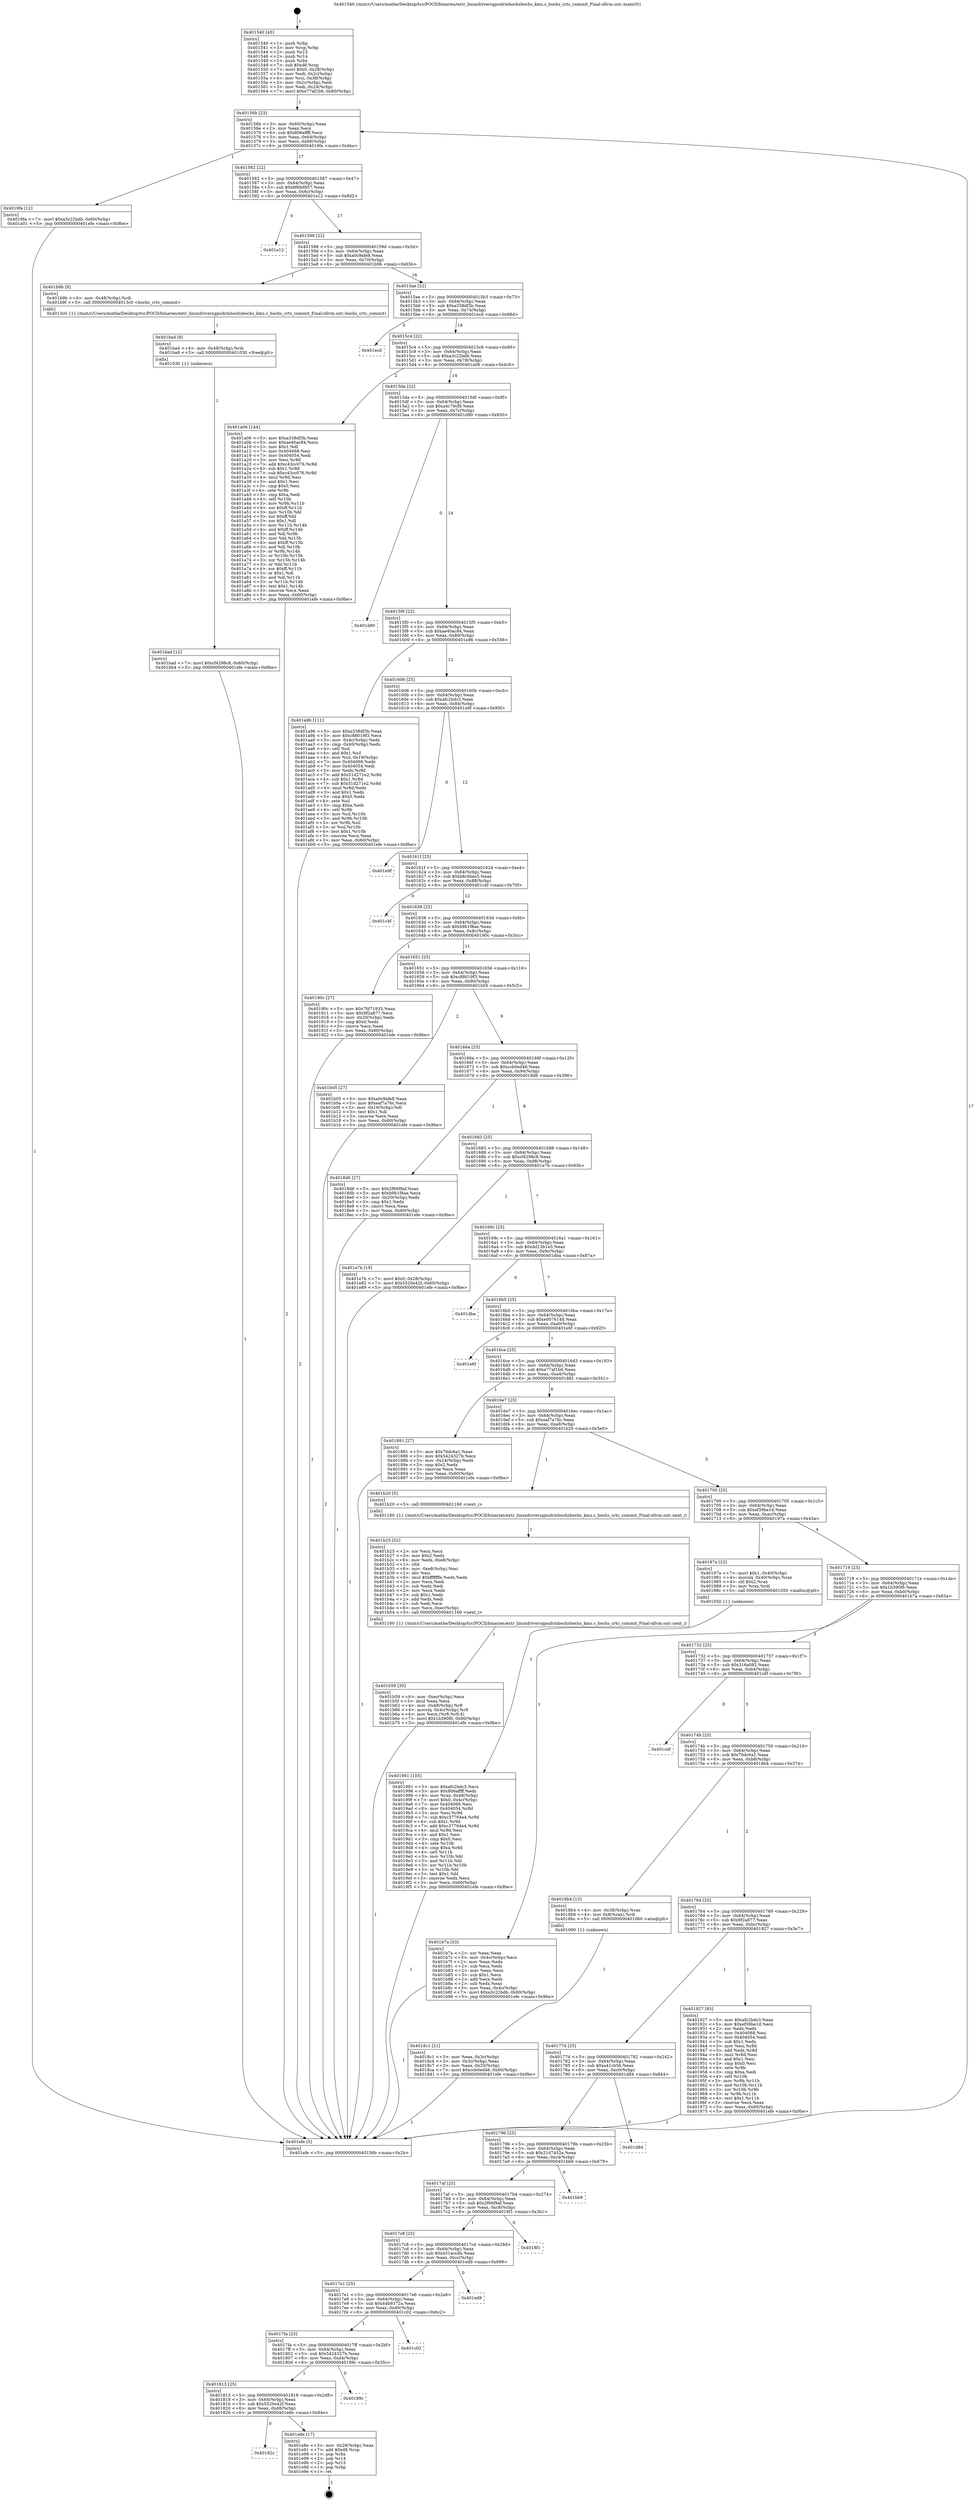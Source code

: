 digraph "0x401540" {
  label = "0x401540 (/mnt/c/Users/mathe/Desktop/tcc/POCII/binaries/extr_linuxdriversgpudrmbochsbochs_kms.c_bochs_crtc_commit_Final-ollvm.out::main(0))"
  labelloc = "t"
  node[shape=record]

  Entry [label="",width=0.3,height=0.3,shape=circle,fillcolor=black,style=filled]
  "0x40156b" [label="{
     0x40156b [23]\l
     | [instrs]\l
     &nbsp;&nbsp;0x40156b \<+3\>: mov -0x60(%rbp),%eax\l
     &nbsp;&nbsp;0x40156e \<+2\>: mov %eax,%ecx\l
     &nbsp;&nbsp;0x401570 \<+6\>: sub $0x806affff,%ecx\l
     &nbsp;&nbsp;0x401576 \<+3\>: mov %eax,-0x64(%rbp)\l
     &nbsp;&nbsp;0x401579 \<+3\>: mov %ecx,-0x68(%rbp)\l
     &nbsp;&nbsp;0x40157c \<+6\>: je 00000000004019fa \<main+0x4ba\>\l
  }"]
  "0x4019fa" [label="{
     0x4019fa [12]\l
     | [instrs]\l
     &nbsp;&nbsp;0x4019fa \<+7\>: movl $0xa3c22bdb,-0x60(%rbp)\l
     &nbsp;&nbsp;0x401a01 \<+5\>: jmp 0000000000401efe \<main+0x9be\>\l
  }"]
  "0x401582" [label="{
     0x401582 [22]\l
     | [instrs]\l
     &nbsp;&nbsp;0x401582 \<+5\>: jmp 0000000000401587 \<main+0x47\>\l
     &nbsp;&nbsp;0x401587 \<+3\>: mov -0x64(%rbp),%eax\l
     &nbsp;&nbsp;0x40158a \<+5\>: sub $0x8f66d957,%eax\l
     &nbsp;&nbsp;0x40158f \<+3\>: mov %eax,-0x6c(%rbp)\l
     &nbsp;&nbsp;0x401592 \<+6\>: je 0000000000401e12 \<main+0x8d2\>\l
  }"]
  Exit [label="",width=0.3,height=0.3,shape=circle,fillcolor=black,style=filled,peripheries=2]
  "0x401e12" [label="{
     0x401e12\l
  }", style=dashed]
  "0x401598" [label="{
     0x401598 [22]\l
     | [instrs]\l
     &nbsp;&nbsp;0x401598 \<+5\>: jmp 000000000040159d \<main+0x5d\>\l
     &nbsp;&nbsp;0x40159d \<+3\>: mov -0x64(%rbp),%eax\l
     &nbsp;&nbsp;0x4015a0 \<+5\>: sub $0xa0c9afe8,%eax\l
     &nbsp;&nbsp;0x4015a5 \<+3\>: mov %eax,-0x70(%rbp)\l
     &nbsp;&nbsp;0x4015a8 \<+6\>: je 0000000000401b9b \<main+0x65b\>\l
  }"]
  "0x40182c" [label="{
     0x40182c\l
  }", style=dashed]
  "0x401b9b" [label="{
     0x401b9b [9]\l
     | [instrs]\l
     &nbsp;&nbsp;0x401b9b \<+4\>: mov -0x48(%rbp),%rdi\l
     &nbsp;&nbsp;0x401b9f \<+5\>: call 00000000004013c0 \<bochs_crtc_commit\>\l
     | [calls]\l
     &nbsp;&nbsp;0x4013c0 \{1\} (/mnt/c/Users/mathe/Desktop/tcc/POCII/binaries/extr_linuxdriversgpudrmbochsbochs_kms.c_bochs_crtc_commit_Final-ollvm.out::bochs_crtc_commit)\l
  }"]
  "0x4015ae" [label="{
     0x4015ae [22]\l
     | [instrs]\l
     &nbsp;&nbsp;0x4015ae \<+5\>: jmp 00000000004015b3 \<main+0x73\>\l
     &nbsp;&nbsp;0x4015b3 \<+3\>: mov -0x64(%rbp),%eax\l
     &nbsp;&nbsp;0x4015b6 \<+5\>: sub $0xa338df3b,%eax\l
     &nbsp;&nbsp;0x4015bb \<+3\>: mov %eax,-0x74(%rbp)\l
     &nbsp;&nbsp;0x4015be \<+6\>: je 0000000000401ecd \<main+0x98d\>\l
  }"]
  "0x401e8e" [label="{
     0x401e8e [17]\l
     | [instrs]\l
     &nbsp;&nbsp;0x401e8e \<+3\>: mov -0x28(%rbp),%eax\l
     &nbsp;&nbsp;0x401e91 \<+7\>: add $0xd8,%rsp\l
     &nbsp;&nbsp;0x401e98 \<+1\>: pop %rbx\l
     &nbsp;&nbsp;0x401e99 \<+2\>: pop %r14\l
     &nbsp;&nbsp;0x401e9b \<+2\>: pop %r15\l
     &nbsp;&nbsp;0x401e9d \<+1\>: pop %rbp\l
     &nbsp;&nbsp;0x401e9e \<+1\>: ret\l
  }"]
  "0x401ecd" [label="{
     0x401ecd\l
  }", style=dashed]
  "0x4015c4" [label="{
     0x4015c4 [22]\l
     | [instrs]\l
     &nbsp;&nbsp;0x4015c4 \<+5\>: jmp 00000000004015c9 \<main+0x89\>\l
     &nbsp;&nbsp;0x4015c9 \<+3\>: mov -0x64(%rbp),%eax\l
     &nbsp;&nbsp;0x4015cc \<+5\>: sub $0xa3c22bdb,%eax\l
     &nbsp;&nbsp;0x4015d1 \<+3\>: mov %eax,-0x78(%rbp)\l
     &nbsp;&nbsp;0x4015d4 \<+6\>: je 0000000000401a06 \<main+0x4c6\>\l
  }"]
  "0x401813" [label="{
     0x401813 [25]\l
     | [instrs]\l
     &nbsp;&nbsp;0x401813 \<+5\>: jmp 0000000000401818 \<main+0x2d8\>\l
     &nbsp;&nbsp;0x401818 \<+3\>: mov -0x64(%rbp),%eax\l
     &nbsp;&nbsp;0x40181b \<+5\>: sub $0x5520e42f,%eax\l
     &nbsp;&nbsp;0x401820 \<+6\>: mov %eax,-0xd8(%rbp)\l
     &nbsp;&nbsp;0x401826 \<+6\>: je 0000000000401e8e \<main+0x94e\>\l
  }"]
  "0x401a06" [label="{
     0x401a06 [144]\l
     | [instrs]\l
     &nbsp;&nbsp;0x401a06 \<+5\>: mov $0xa338df3b,%eax\l
     &nbsp;&nbsp;0x401a0b \<+5\>: mov $0xae40ac84,%ecx\l
     &nbsp;&nbsp;0x401a10 \<+2\>: mov $0x1,%dl\l
     &nbsp;&nbsp;0x401a12 \<+7\>: mov 0x404068,%esi\l
     &nbsp;&nbsp;0x401a19 \<+7\>: mov 0x404054,%edi\l
     &nbsp;&nbsp;0x401a20 \<+3\>: mov %esi,%r8d\l
     &nbsp;&nbsp;0x401a23 \<+7\>: add $0xc43cc076,%r8d\l
     &nbsp;&nbsp;0x401a2a \<+4\>: sub $0x1,%r8d\l
     &nbsp;&nbsp;0x401a2e \<+7\>: sub $0xc43cc076,%r8d\l
     &nbsp;&nbsp;0x401a35 \<+4\>: imul %r8d,%esi\l
     &nbsp;&nbsp;0x401a39 \<+3\>: and $0x1,%esi\l
     &nbsp;&nbsp;0x401a3c \<+3\>: cmp $0x0,%esi\l
     &nbsp;&nbsp;0x401a3f \<+4\>: sete %r9b\l
     &nbsp;&nbsp;0x401a43 \<+3\>: cmp $0xa,%edi\l
     &nbsp;&nbsp;0x401a46 \<+4\>: setl %r10b\l
     &nbsp;&nbsp;0x401a4a \<+3\>: mov %r9b,%r11b\l
     &nbsp;&nbsp;0x401a4d \<+4\>: xor $0xff,%r11b\l
     &nbsp;&nbsp;0x401a51 \<+3\>: mov %r10b,%bl\l
     &nbsp;&nbsp;0x401a54 \<+3\>: xor $0xff,%bl\l
     &nbsp;&nbsp;0x401a57 \<+3\>: xor $0x1,%dl\l
     &nbsp;&nbsp;0x401a5a \<+3\>: mov %r11b,%r14b\l
     &nbsp;&nbsp;0x401a5d \<+4\>: and $0xff,%r14b\l
     &nbsp;&nbsp;0x401a61 \<+3\>: and %dl,%r9b\l
     &nbsp;&nbsp;0x401a64 \<+3\>: mov %bl,%r15b\l
     &nbsp;&nbsp;0x401a67 \<+4\>: and $0xff,%r15b\l
     &nbsp;&nbsp;0x401a6b \<+3\>: and %dl,%r10b\l
     &nbsp;&nbsp;0x401a6e \<+3\>: or %r9b,%r14b\l
     &nbsp;&nbsp;0x401a71 \<+3\>: or %r10b,%r15b\l
     &nbsp;&nbsp;0x401a74 \<+3\>: xor %r15b,%r14b\l
     &nbsp;&nbsp;0x401a77 \<+3\>: or %bl,%r11b\l
     &nbsp;&nbsp;0x401a7a \<+4\>: xor $0xff,%r11b\l
     &nbsp;&nbsp;0x401a7e \<+3\>: or $0x1,%dl\l
     &nbsp;&nbsp;0x401a81 \<+3\>: and %dl,%r11b\l
     &nbsp;&nbsp;0x401a84 \<+3\>: or %r11b,%r14b\l
     &nbsp;&nbsp;0x401a87 \<+4\>: test $0x1,%r14b\l
     &nbsp;&nbsp;0x401a8b \<+3\>: cmovne %ecx,%eax\l
     &nbsp;&nbsp;0x401a8e \<+3\>: mov %eax,-0x60(%rbp)\l
     &nbsp;&nbsp;0x401a91 \<+5\>: jmp 0000000000401efe \<main+0x9be\>\l
  }"]
  "0x4015da" [label="{
     0x4015da [22]\l
     | [instrs]\l
     &nbsp;&nbsp;0x4015da \<+5\>: jmp 00000000004015df \<main+0x9f\>\l
     &nbsp;&nbsp;0x4015df \<+3\>: mov -0x64(%rbp),%eax\l
     &nbsp;&nbsp;0x4015e2 \<+5\>: sub $0xa4c79cf9,%eax\l
     &nbsp;&nbsp;0x4015e7 \<+3\>: mov %eax,-0x7c(%rbp)\l
     &nbsp;&nbsp;0x4015ea \<+6\>: je 0000000000401d90 \<main+0x850\>\l
  }"]
  "0x40189c" [label="{
     0x40189c\l
  }", style=dashed]
  "0x401d90" [label="{
     0x401d90\l
  }", style=dashed]
  "0x4015f0" [label="{
     0x4015f0 [22]\l
     | [instrs]\l
     &nbsp;&nbsp;0x4015f0 \<+5\>: jmp 00000000004015f5 \<main+0xb5\>\l
     &nbsp;&nbsp;0x4015f5 \<+3\>: mov -0x64(%rbp),%eax\l
     &nbsp;&nbsp;0x4015f8 \<+5\>: sub $0xae40ac84,%eax\l
     &nbsp;&nbsp;0x4015fd \<+3\>: mov %eax,-0x80(%rbp)\l
     &nbsp;&nbsp;0x401600 \<+6\>: je 0000000000401a96 \<main+0x556\>\l
  }"]
  "0x4017fa" [label="{
     0x4017fa [25]\l
     | [instrs]\l
     &nbsp;&nbsp;0x4017fa \<+5\>: jmp 00000000004017ff \<main+0x2bf\>\l
     &nbsp;&nbsp;0x4017ff \<+3\>: mov -0x64(%rbp),%eax\l
     &nbsp;&nbsp;0x401802 \<+5\>: sub $0x5424327b,%eax\l
     &nbsp;&nbsp;0x401807 \<+6\>: mov %eax,-0xd4(%rbp)\l
     &nbsp;&nbsp;0x40180d \<+6\>: je 000000000040189c \<main+0x35c\>\l
  }"]
  "0x401a96" [label="{
     0x401a96 [111]\l
     | [instrs]\l
     &nbsp;&nbsp;0x401a96 \<+5\>: mov $0xa338df3b,%eax\l
     &nbsp;&nbsp;0x401a9b \<+5\>: mov $0xc88019f3,%ecx\l
     &nbsp;&nbsp;0x401aa0 \<+3\>: mov -0x4c(%rbp),%edx\l
     &nbsp;&nbsp;0x401aa3 \<+3\>: cmp -0x40(%rbp),%edx\l
     &nbsp;&nbsp;0x401aa6 \<+4\>: setl %sil\l
     &nbsp;&nbsp;0x401aaa \<+4\>: and $0x1,%sil\l
     &nbsp;&nbsp;0x401aae \<+4\>: mov %sil,-0x19(%rbp)\l
     &nbsp;&nbsp;0x401ab2 \<+7\>: mov 0x404068,%edx\l
     &nbsp;&nbsp;0x401ab9 \<+7\>: mov 0x404054,%edi\l
     &nbsp;&nbsp;0x401ac0 \<+3\>: mov %edx,%r8d\l
     &nbsp;&nbsp;0x401ac3 \<+7\>: add $0x51d271e2,%r8d\l
     &nbsp;&nbsp;0x401aca \<+4\>: sub $0x1,%r8d\l
     &nbsp;&nbsp;0x401ace \<+7\>: sub $0x51d271e2,%r8d\l
     &nbsp;&nbsp;0x401ad5 \<+4\>: imul %r8d,%edx\l
     &nbsp;&nbsp;0x401ad9 \<+3\>: and $0x1,%edx\l
     &nbsp;&nbsp;0x401adc \<+3\>: cmp $0x0,%edx\l
     &nbsp;&nbsp;0x401adf \<+4\>: sete %sil\l
     &nbsp;&nbsp;0x401ae3 \<+3\>: cmp $0xa,%edi\l
     &nbsp;&nbsp;0x401ae6 \<+4\>: setl %r9b\l
     &nbsp;&nbsp;0x401aea \<+3\>: mov %sil,%r10b\l
     &nbsp;&nbsp;0x401aed \<+3\>: and %r9b,%r10b\l
     &nbsp;&nbsp;0x401af0 \<+3\>: xor %r9b,%sil\l
     &nbsp;&nbsp;0x401af3 \<+3\>: or %sil,%r10b\l
     &nbsp;&nbsp;0x401af6 \<+4\>: test $0x1,%r10b\l
     &nbsp;&nbsp;0x401afa \<+3\>: cmovne %ecx,%eax\l
     &nbsp;&nbsp;0x401afd \<+3\>: mov %eax,-0x60(%rbp)\l
     &nbsp;&nbsp;0x401b00 \<+5\>: jmp 0000000000401efe \<main+0x9be\>\l
  }"]
  "0x401606" [label="{
     0x401606 [25]\l
     | [instrs]\l
     &nbsp;&nbsp;0x401606 \<+5\>: jmp 000000000040160b \<main+0xcb\>\l
     &nbsp;&nbsp;0x40160b \<+3\>: mov -0x64(%rbp),%eax\l
     &nbsp;&nbsp;0x40160e \<+5\>: sub $0xafc2bdc3,%eax\l
     &nbsp;&nbsp;0x401613 \<+6\>: mov %eax,-0x84(%rbp)\l
     &nbsp;&nbsp;0x401619 \<+6\>: je 0000000000401e9f \<main+0x95f\>\l
  }"]
  "0x401c02" [label="{
     0x401c02\l
  }", style=dashed]
  "0x401e9f" [label="{
     0x401e9f\l
  }", style=dashed]
  "0x40161f" [label="{
     0x40161f [25]\l
     | [instrs]\l
     &nbsp;&nbsp;0x40161f \<+5\>: jmp 0000000000401624 \<main+0xe4\>\l
     &nbsp;&nbsp;0x401624 \<+3\>: mov -0x64(%rbp),%eax\l
     &nbsp;&nbsp;0x401627 \<+5\>: sub $0xb8c0bec5,%eax\l
     &nbsp;&nbsp;0x40162c \<+6\>: mov %eax,-0x88(%rbp)\l
     &nbsp;&nbsp;0x401632 \<+6\>: je 0000000000401c4f \<main+0x70f\>\l
  }"]
  "0x4017e1" [label="{
     0x4017e1 [25]\l
     | [instrs]\l
     &nbsp;&nbsp;0x4017e1 \<+5\>: jmp 00000000004017e6 \<main+0x2a6\>\l
     &nbsp;&nbsp;0x4017e6 \<+3\>: mov -0x64(%rbp),%eax\l
     &nbsp;&nbsp;0x4017e9 \<+5\>: sub $0x44b9372a,%eax\l
     &nbsp;&nbsp;0x4017ee \<+6\>: mov %eax,-0xd0(%rbp)\l
     &nbsp;&nbsp;0x4017f4 \<+6\>: je 0000000000401c02 \<main+0x6c2\>\l
  }"]
  "0x401c4f" [label="{
     0x401c4f\l
  }", style=dashed]
  "0x401638" [label="{
     0x401638 [25]\l
     | [instrs]\l
     &nbsp;&nbsp;0x401638 \<+5\>: jmp 000000000040163d \<main+0xfd\>\l
     &nbsp;&nbsp;0x40163d \<+3\>: mov -0x64(%rbp),%eax\l
     &nbsp;&nbsp;0x401640 \<+5\>: sub $0xb9b1f8ae,%eax\l
     &nbsp;&nbsp;0x401645 \<+6\>: mov %eax,-0x8c(%rbp)\l
     &nbsp;&nbsp;0x40164b \<+6\>: je 000000000040190c \<main+0x3cc\>\l
  }"]
  "0x401ed9" [label="{
     0x401ed9\l
  }", style=dashed]
  "0x40190c" [label="{
     0x40190c [27]\l
     | [instrs]\l
     &nbsp;&nbsp;0x40190c \<+5\>: mov $0x7fd71935,%eax\l
     &nbsp;&nbsp;0x401911 \<+5\>: mov $0x9f2a877,%ecx\l
     &nbsp;&nbsp;0x401916 \<+3\>: mov -0x20(%rbp),%edx\l
     &nbsp;&nbsp;0x401919 \<+3\>: cmp $0x0,%edx\l
     &nbsp;&nbsp;0x40191c \<+3\>: cmove %ecx,%eax\l
     &nbsp;&nbsp;0x40191f \<+3\>: mov %eax,-0x60(%rbp)\l
     &nbsp;&nbsp;0x401922 \<+5\>: jmp 0000000000401efe \<main+0x9be\>\l
  }"]
  "0x401651" [label="{
     0x401651 [25]\l
     | [instrs]\l
     &nbsp;&nbsp;0x401651 \<+5\>: jmp 0000000000401656 \<main+0x116\>\l
     &nbsp;&nbsp;0x401656 \<+3\>: mov -0x64(%rbp),%eax\l
     &nbsp;&nbsp;0x401659 \<+5\>: sub $0xc88019f3,%eax\l
     &nbsp;&nbsp;0x40165e \<+6\>: mov %eax,-0x90(%rbp)\l
     &nbsp;&nbsp;0x401664 \<+6\>: je 0000000000401b05 \<main+0x5c5\>\l
  }"]
  "0x4017c8" [label="{
     0x4017c8 [25]\l
     | [instrs]\l
     &nbsp;&nbsp;0x4017c8 \<+5\>: jmp 00000000004017cd \<main+0x28d\>\l
     &nbsp;&nbsp;0x4017cd \<+3\>: mov -0x64(%rbp),%eax\l
     &nbsp;&nbsp;0x4017d0 \<+5\>: sub $0x431accdb,%eax\l
     &nbsp;&nbsp;0x4017d5 \<+6\>: mov %eax,-0xcc(%rbp)\l
     &nbsp;&nbsp;0x4017db \<+6\>: je 0000000000401ed9 \<main+0x999\>\l
  }"]
  "0x401b05" [label="{
     0x401b05 [27]\l
     | [instrs]\l
     &nbsp;&nbsp;0x401b05 \<+5\>: mov $0xa0c9afe8,%eax\l
     &nbsp;&nbsp;0x401b0a \<+5\>: mov $0xeaf7a76c,%ecx\l
     &nbsp;&nbsp;0x401b0f \<+3\>: mov -0x19(%rbp),%dl\l
     &nbsp;&nbsp;0x401b12 \<+3\>: test $0x1,%dl\l
     &nbsp;&nbsp;0x401b15 \<+3\>: cmovne %ecx,%eax\l
     &nbsp;&nbsp;0x401b18 \<+3\>: mov %eax,-0x60(%rbp)\l
     &nbsp;&nbsp;0x401b1b \<+5\>: jmp 0000000000401efe \<main+0x9be\>\l
  }"]
  "0x40166a" [label="{
     0x40166a [25]\l
     | [instrs]\l
     &nbsp;&nbsp;0x40166a \<+5\>: jmp 000000000040166f \<main+0x12f\>\l
     &nbsp;&nbsp;0x40166f \<+3\>: mov -0x64(%rbp),%eax\l
     &nbsp;&nbsp;0x401672 \<+5\>: sub $0xccb0ed46,%eax\l
     &nbsp;&nbsp;0x401677 \<+6\>: mov %eax,-0x94(%rbp)\l
     &nbsp;&nbsp;0x40167d \<+6\>: je 00000000004018d6 \<main+0x396\>\l
  }"]
  "0x4018f1" [label="{
     0x4018f1\l
  }", style=dashed]
  "0x4018d6" [label="{
     0x4018d6 [27]\l
     | [instrs]\l
     &nbsp;&nbsp;0x4018d6 \<+5\>: mov $0x2f66f9af,%eax\l
     &nbsp;&nbsp;0x4018db \<+5\>: mov $0xb9b1f8ae,%ecx\l
     &nbsp;&nbsp;0x4018e0 \<+3\>: mov -0x20(%rbp),%edx\l
     &nbsp;&nbsp;0x4018e3 \<+3\>: cmp $0x1,%edx\l
     &nbsp;&nbsp;0x4018e6 \<+3\>: cmovl %ecx,%eax\l
     &nbsp;&nbsp;0x4018e9 \<+3\>: mov %eax,-0x60(%rbp)\l
     &nbsp;&nbsp;0x4018ec \<+5\>: jmp 0000000000401efe \<main+0x9be\>\l
  }"]
  "0x401683" [label="{
     0x401683 [25]\l
     | [instrs]\l
     &nbsp;&nbsp;0x401683 \<+5\>: jmp 0000000000401688 \<main+0x148\>\l
     &nbsp;&nbsp;0x401688 \<+3\>: mov -0x64(%rbp),%eax\l
     &nbsp;&nbsp;0x40168b \<+5\>: sub $0xcf4298c8,%eax\l
     &nbsp;&nbsp;0x401690 \<+6\>: mov %eax,-0x98(%rbp)\l
     &nbsp;&nbsp;0x401696 \<+6\>: je 0000000000401e7b \<main+0x93b\>\l
  }"]
  "0x4017af" [label="{
     0x4017af [25]\l
     | [instrs]\l
     &nbsp;&nbsp;0x4017af \<+5\>: jmp 00000000004017b4 \<main+0x274\>\l
     &nbsp;&nbsp;0x4017b4 \<+3\>: mov -0x64(%rbp),%eax\l
     &nbsp;&nbsp;0x4017b7 \<+5\>: sub $0x2f66f9af,%eax\l
     &nbsp;&nbsp;0x4017bc \<+6\>: mov %eax,-0xc8(%rbp)\l
     &nbsp;&nbsp;0x4017c2 \<+6\>: je 00000000004018f1 \<main+0x3b1\>\l
  }"]
  "0x401e7b" [label="{
     0x401e7b [19]\l
     | [instrs]\l
     &nbsp;&nbsp;0x401e7b \<+7\>: movl $0x0,-0x28(%rbp)\l
     &nbsp;&nbsp;0x401e82 \<+7\>: movl $0x5520e42f,-0x60(%rbp)\l
     &nbsp;&nbsp;0x401e89 \<+5\>: jmp 0000000000401efe \<main+0x9be\>\l
  }"]
  "0x40169c" [label="{
     0x40169c [25]\l
     | [instrs]\l
     &nbsp;&nbsp;0x40169c \<+5\>: jmp 00000000004016a1 \<main+0x161\>\l
     &nbsp;&nbsp;0x4016a1 \<+3\>: mov -0x64(%rbp),%eax\l
     &nbsp;&nbsp;0x4016a4 \<+5\>: sub $0xdd13b1e3,%eax\l
     &nbsp;&nbsp;0x4016a9 \<+6\>: mov %eax,-0x9c(%rbp)\l
     &nbsp;&nbsp;0x4016af \<+6\>: je 0000000000401dba \<main+0x87a\>\l
  }"]
  "0x401bb9" [label="{
     0x401bb9\l
  }", style=dashed]
  "0x401dba" [label="{
     0x401dba\l
  }", style=dashed]
  "0x4016b5" [label="{
     0x4016b5 [25]\l
     | [instrs]\l
     &nbsp;&nbsp;0x4016b5 \<+5\>: jmp 00000000004016ba \<main+0x17a\>\l
     &nbsp;&nbsp;0x4016ba \<+3\>: mov -0x64(%rbp),%eax\l
     &nbsp;&nbsp;0x4016bd \<+5\>: sub $0xe0076148,%eax\l
     &nbsp;&nbsp;0x4016c2 \<+6\>: mov %eax,-0xa0(%rbp)\l
     &nbsp;&nbsp;0x4016c8 \<+6\>: je 0000000000401e6f \<main+0x92f\>\l
  }"]
  "0x401796" [label="{
     0x401796 [25]\l
     | [instrs]\l
     &nbsp;&nbsp;0x401796 \<+5\>: jmp 000000000040179b \<main+0x25b\>\l
     &nbsp;&nbsp;0x40179b \<+3\>: mov -0x64(%rbp),%eax\l
     &nbsp;&nbsp;0x40179e \<+5\>: sub $0x21d7452e,%eax\l
     &nbsp;&nbsp;0x4017a3 \<+6\>: mov %eax,-0xc4(%rbp)\l
     &nbsp;&nbsp;0x4017a9 \<+6\>: je 0000000000401bb9 \<main+0x679\>\l
  }"]
  "0x401e6f" [label="{
     0x401e6f\l
  }", style=dashed]
  "0x4016ce" [label="{
     0x4016ce [25]\l
     | [instrs]\l
     &nbsp;&nbsp;0x4016ce \<+5\>: jmp 00000000004016d3 \<main+0x193\>\l
     &nbsp;&nbsp;0x4016d3 \<+3\>: mov -0x64(%rbp),%eax\l
     &nbsp;&nbsp;0x4016d6 \<+5\>: sub $0xe77af1b6,%eax\l
     &nbsp;&nbsp;0x4016db \<+6\>: mov %eax,-0xa4(%rbp)\l
     &nbsp;&nbsp;0x4016e1 \<+6\>: je 0000000000401881 \<main+0x341\>\l
  }"]
  "0x401d84" [label="{
     0x401d84\l
  }", style=dashed]
  "0x401881" [label="{
     0x401881 [27]\l
     | [instrs]\l
     &nbsp;&nbsp;0x401881 \<+5\>: mov $0x76dc6a1,%eax\l
     &nbsp;&nbsp;0x401886 \<+5\>: mov $0x5424327b,%ecx\l
     &nbsp;&nbsp;0x40188b \<+3\>: mov -0x24(%rbp),%edx\l
     &nbsp;&nbsp;0x40188e \<+3\>: cmp $0x2,%edx\l
     &nbsp;&nbsp;0x401891 \<+3\>: cmovne %ecx,%eax\l
     &nbsp;&nbsp;0x401894 \<+3\>: mov %eax,-0x60(%rbp)\l
     &nbsp;&nbsp;0x401897 \<+5\>: jmp 0000000000401efe \<main+0x9be\>\l
  }"]
  "0x4016e7" [label="{
     0x4016e7 [25]\l
     | [instrs]\l
     &nbsp;&nbsp;0x4016e7 \<+5\>: jmp 00000000004016ec \<main+0x1ac\>\l
     &nbsp;&nbsp;0x4016ec \<+3\>: mov -0x64(%rbp),%eax\l
     &nbsp;&nbsp;0x4016ef \<+5\>: sub $0xeaf7a76c,%eax\l
     &nbsp;&nbsp;0x4016f4 \<+6\>: mov %eax,-0xa8(%rbp)\l
     &nbsp;&nbsp;0x4016fa \<+6\>: je 0000000000401b20 \<main+0x5e0\>\l
  }"]
  "0x401efe" [label="{
     0x401efe [5]\l
     | [instrs]\l
     &nbsp;&nbsp;0x401efe \<+5\>: jmp 000000000040156b \<main+0x2b\>\l
  }"]
  "0x401540" [label="{
     0x401540 [43]\l
     | [instrs]\l
     &nbsp;&nbsp;0x401540 \<+1\>: push %rbp\l
     &nbsp;&nbsp;0x401541 \<+3\>: mov %rsp,%rbp\l
     &nbsp;&nbsp;0x401544 \<+2\>: push %r15\l
     &nbsp;&nbsp;0x401546 \<+2\>: push %r14\l
     &nbsp;&nbsp;0x401548 \<+1\>: push %rbx\l
     &nbsp;&nbsp;0x401549 \<+7\>: sub $0xd8,%rsp\l
     &nbsp;&nbsp;0x401550 \<+7\>: movl $0x0,-0x28(%rbp)\l
     &nbsp;&nbsp;0x401557 \<+3\>: mov %edi,-0x2c(%rbp)\l
     &nbsp;&nbsp;0x40155a \<+4\>: mov %rsi,-0x38(%rbp)\l
     &nbsp;&nbsp;0x40155e \<+3\>: mov -0x2c(%rbp),%edi\l
     &nbsp;&nbsp;0x401561 \<+3\>: mov %edi,-0x24(%rbp)\l
     &nbsp;&nbsp;0x401564 \<+7\>: movl $0xe77af1b6,-0x60(%rbp)\l
  }"]
  "0x401bad" [label="{
     0x401bad [12]\l
     | [instrs]\l
     &nbsp;&nbsp;0x401bad \<+7\>: movl $0xcf4298c8,-0x60(%rbp)\l
     &nbsp;&nbsp;0x401bb4 \<+5\>: jmp 0000000000401efe \<main+0x9be\>\l
  }"]
  "0x401b20" [label="{
     0x401b20 [5]\l
     | [instrs]\l
     &nbsp;&nbsp;0x401b20 \<+5\>: call 0000000000401160 \<next_i\>\l
     | [calls]\l
     &nbsp;&nbsp;0x401160 \{1\} (/mnt/c/Users/mathe/Desktop/tcc/POCII/binaries/extr_linuxdriversgpudrmbochsbochs_kms.c_bochs_crtc_commit_Final-ollvm.out::next_i)\l
  }"]
  "0x401700" [label="{
     0x401700 [25]\l
     | [instrs]\l
     &nbsp;&nbsp;0x401700 \<+5\>: jmp 0000000000401705 \<main+0x1c5\>\l
     &nbsp;&nbsp;0x401705 \<+3\>: mov -0x64(%rbp),%eax\l
     &nbsp;&nbsp;0x401708 \<+5\>: sub $0xef39be1d,%eax\l
     &nbsp;&nbsp;0x40170d \<+6\>: mov %eax,-0xac(%rbp)\l
     &nbsp;&nbsp;0x401713 \<+6\>: je 000000000040197a \<main+0x43a\>\l
  }"]
  "0x401ba4" [label="{
     0x401ba4 [9]\l
     | [instrs]\l
     &nbsp;&nbsp;0x401ba4 \<+4\>: mov -0x48(%rbp),%rdi\l
     &nbsp;&nbsp;0x401ba8 \<+5\>: call 0000000000401030 \<free@plt\>\l
     | [calls]\l
     &nbsp;&nbsp;0x401030 \{1\} (unknown)\l
  }"]
  "0x40197a" [label="{
     0x40197a [23]\l
     | [instrs]\l
     &nbsp;&nbsp;0x40197a \<+7\>: movl $0x1,-0x40(%rbp)\l
     &nbsp;&nbsp;0x401981 \<+4\>: movslq -0x40(%rbp),%rax\l
     &nbsp;&nbsp;0x401985 \<+4\>: shl $0x2,%rax\l
     &nbsp;&nbsp;0x401989 \<+3\>: mov %rax,%rdi\l
     &nbsp;&nbsp;0x40198c \<+5\>: call 0000000000401050 \<malloc@plt\>\l
     | [calls]\l
     &nbsp;&nbsp;0x401050 \{1\} (unknown)\l
  }"]
  "0x401719" [label="{
     0x401719 [25]\l
     | [instrs]\l
     &nbsp;&nbsp;0x401719 \<+5\>: jmp 000000000040171e \<main+0x1de\>\l
     &nbsp;&nbsp;0x40171e \<+3\>: mov -0x64(%rbp),%eax\l
     &nbsp;&nbsp;0x401721 \<+5\>: sub $0x1b390f6,%eax\l
     &nbsp;&nbsp;0x401726 \<+6\>: mov %eax,-0xb0(%rbp)\l
     &nbsp;&nbsp;0x40172c \<+6\>: je 0000000000401b7a \<main+0x63a\>\l
  }"]
  "0x401b59" [label="{
     0x401b59 [33]\l
     | [instrs]\l
     &nbsp;&nbsp;0x401b59 \<+6\>: mov -0xec(%rbp),%ecx\l
     &nbsp;&nbsp;0x401b5f \<+3\>: imul %eax,%ecx\l
     &nbsp;&nbsp;0x401b62 \<+4\>: mov -0x48(%rbp),%r8\l
     &nbsp;&nbsp;0x401b66 \<+4\>: movslq -0x4c(%rbp),%r9\l
     &nbsp;&nbsp;0x401b6a \<+4\>: mov %ecx,(%r8,%r9,4)\l
     &nbsp;&nbsp;0x401b6e \<+7\>: movl $0x1b390f6,-0x60(%rbp)\l
     &nbsp;&nbsp;0x401b75 \<+5\>: jmp 0000000000401efe \<main+0x9be\>\l
  }"]
  "0x401b7a" [label="{
     0x401b7a [33]\l
     | [instrs]\l
     &nbsp;&nbsp;0x401b7a \<+2\>: xor %eax,%eax\l
     &nbsp;&nbsp;0x401b7c \<+3\>: mov -0x4c(%rbp),%ecx\l
     &nbsp;&nbsp;0x401b7f \<+2\>: mov %eax,%edx\l
     &nbsp;&nbsp;0x401b81 \<+2\>: sub %ecx,%edx\l
     &nbsp;&nbsp;0x401b83 \<+2\>: mov %eax,%ecx\l
     &nbsp;&nbsp;0x401b85 \<+3\>: sub $0x1,%ecx\l
     &nbsp;&nbsp;0x401b88 \<+2\>: add %ecx,%edx\l
     &nbsp;&nbsp;0x401b8a \<+2\>: sub %edx,%eax\l
     &nbsp;&nbsp;0x401b8c \<+3\>: mov %eax,-0x4c(%rbp)\l
     &nbsp;&nbsp;0x401b8f \<+7\>: movl $0xa3c22bdb,-0x60(%rbp)\l
     &nbsp;&nbsp;0x401b96 \<+5\>: jmp 0000000000401efe \<main+0x9be\>\l
  }"]
  "0x401732" [label="{
     0x401732 [25]\l
     | [instrs]\l
     &nbsp;&nbsp;0x401732 \<+5\>: jmp 0000000000401737 \<main+0x1f7\>\l
     &nbsp;&nbsp;0x401737 \<+3\>: mov -0x64(%rbp),%eax\l
     &nbsp;&nbsp;0x40173a \<+5\>: sub $0x316a082,%eax\l
     &nbsp;&nbsp;0x40173f \<+6\>: mov %eax,-0xb4(%rbp)\l
     &nbsp;&nbsp;0x401745 \<+6\>: je 0000000000401cdf \<main+0x79f\>\l
  }"]
  "0x401b25" [label="{
     0x401b25 [52]\l
     | [instrs]\l
     &nbsp;&nbsp;0x401b25 \<+2\>: xor %ecx,%ecx\l
     &nbsp;&nbsp;0x401b27 \<+5\>: mov $0x2,%edx\l
     &nbsp;&nbsp;0x401b2c \<+6\>: mov %edx,-0xe8(%rbp)\l
     &nbsp;&nbsp;0x401b32 \<+1\>: cltd\l
     &nbsp;&nbsp;0x401b33 \<+6\>: mov -0xe8(%rbp),%esi\l
     &nbsp;&nbsp;0x401b39 \<+2\>: idiv %esi\l
     &nbsp;&nbsp;0x401b3b \<+6\>: imul $0xfffffffe,%edx,%edx\l
     &nbsp;&nbsp;0x401b41 \<+2\>: mov %ecx,%edi\l
     &nbsp;&nbsp;0x401b43 \<+2\>: sub %edx,%edi\l
     &nbsp;&nbsp;0x401b45 \<+2\>: mov %ecx,%edx\l
     &nbsp;&nbsp;0x401b47 \<+3\>: sub $0x1,%edx\l
     &nbsp;&nbsp;0x401b4a \<+2\>: add %edx,%edi\l
     &nbsp;&nbsp;0x401b4c \<+2\>: sub %edi,%ecx\l
     &nbsp;&nbsp;0x401b4e \<+6\>: mov %ecx,-0xec(%rbp)\l
     &nbsp;&nbsp;0x401b54 \<+5\>: call 0000000000401160 \<next_i\>\l
     | [calls]\l
     &nbsp;&nbsp;0x401160 \{1\} (/mnt/c/Users/mathe/Desktop/tcc/POCII/binaries/extr_linuxdriversgpudrmbochsbochs_kms.c_bochs_crtc_commit_Final-ollvm.out::next_i)\l
  }"]
  "0x401cdf" [label="{
     0x401cdf\l
  }", style=dashed]
  "0x40174b" [label="{
     0x40174b [25]\l
     | [instrs]\l
     &nbsp;&nbsp;0x40174b \<+5\>: jmp 0000000000401750 \<main+0x210\>\l
     &nbsp;&nbsp;0x401750 \<+3\>: mov -0x64(%rbp),%eax\l
     &nbsp;&nbsp;0x401753 \<+5\>: sub $0x76dc6a1,%eax\l
     &nbsp;&nbsp;0x401758 \<+6\>: mov %eax,-0xb8(%rbp)\l
     &nbsp;&nbsp;0x40175e \<+6\>: je 00000000004018b4 \<main+0x374\>\l
  }"]
  "0x401991" [label="{
     0x401991 [105]\l
     | [instrs]\l
     &nbsp;&nbsp;0x401991 \<+5\>: mov $0xafc2bdc3,%ecx\l
     &nbsp;&nbsp;0x401996 \<+5\>: mov $0x806affff,%edx\l
     &nbsp;&nbsp;0x40199b \<+4\>: mov %rax,-0x48(%rbp)\l
     &nbsp;&nbsp;0x40199f \<+7\>: movl $0x0,-0x4c(%rbp)\l
     &nbsp;&nbsp;0x4019a6 \<+7\>: mov 0x404068,%esi\l
     &nbsp;&nbsp;0x4019ad \<+8\>: mov 0x404054,%r8d\l
     &nbsp;&nbsp;0x4019b5 \<+3\>: mov %esi,%r9d\l
     &nbsp;&nbsp;0x4019b8 \<+7\>: sub $0xc37764e4,%r9d\l
     &nbsp;&nbsp;0x4019bf \<+4\>: sub $0x1,%r9d\l
     &nbsp;&nbsp;0x4019c3 \<+7\>: add $0xc37764e4,%r9d\l
     &nbsp;&nbsp;0x4019ca \<+4\>: imul %r9d,%esi\l
     &nbsp;&nbsp;0x4019ce \<+3\>: and $0x1,%esi\l
     &nbsp;&nbsp;0x4019d1 \<+3\>: cmp $0x0,%esi\l
     &nbsp;&nbsp;0x4019d4 \<+4\>: sete %r10b\l
     &nbsp;&nbsp;0x4019d8 \<+4\>: cmp $0xa,%r8d\l
     &nbsp;&nbsp;0x4019dc \<+4\>: setl %r11b\l
     &nbsp;&nbsp;0x4019e0 \<+3\>: mov %r10b,%bl\l
     &nbsp;&nbsp;0x4019e3 \<+3\>: and %r11b,%bl\l
     &nbsp;&nbsp;0x4019e6 \<+3\>: xor %r11b,%r10b\l
     &nbsp;&nbsp;0x4019e9 \<+3\>: or %r10b,%bl\l
     &nbsp;&nbsp;0x4019ec \<+3\>: test $0x1,%bl\l
     &nbsp;&nbsp;0x4019ef \<+3\>: cmovne %edx,%ecx\l
     &nbsp;&nbsp;0x4019f2 \<+3\>: mov %ecx,-0x60(%rbp)\l
     &nbsp;&nbsp;0x4019f5 \<+5\>: jmp 0000000000401efe \<main+0x9be\>\l
  }"]
  "0x4018b4" [label="{
     0x4018b4 [13]\l
     | [instrs]\l
     &nbsp;&nbsp;0x4018b4 \<+4\>: mov -0x38(%rbp),%rax\l
     &nbsp;&nbsp;0x4018b8 \<+4\>: mov 0x8(%rax),%rdi\l
     &nbsp;&nbsp;0x4018bc \<+5\>: call 0000000000401060 \<atoi@plt\>\l
     | [calls]\l
     &nbsp;&nbsp;0x401060 \{1\} (unknown)\l
  }"]
  "0x401764" [label="{
     0x401764 [25]\l
     | [instrs]\l
     &nbsp;&nbsp;0x401764 \<+5\>: jmp 0000000000401769 \<main+0x229\>\l
     &nbsp;&nbsp;0x401769 \<+3\>: mov -0x64(%rbp),%eax\l
     &nbsp;&nbsp;0x40176c \<+5\>: sub $0x9f2a877,%eax\l
     &nbsp;&nbsp;0x401771 \<+6\>: mov %eax,-0xbc(%rbp)\l
     &nbsp;&nbsp;0x401777 \<+6\>: je 0000000000401927 \<main+0x3e7\>\l
  }"]
  "0x4018c1" [label="{
     0x4018c1 [21]\l
     | [instrs]\l
     &nbsp;&nbsp;0x4018c1 \<+3\>: mov %eax,-0x3c(%rbp)\l
     &nbsp;&nbsp;0x4018c4 \<+3\>: mov -0x3c(%rbp),%eax\l
     &nbsp;&nbsp;0x4018c7 \<+3\>: mov %eax,-0x20(%rbp)\l
     &nbsp;&nbsp;0x4018ca \<+7\>: movl $0xccb0ed46,-0x60(%rbp)\l
     &nbsp;&nbsp;0x4018d1 \<+5\>: jmp 0000000000401efe \<main+0x9be\>\l
  }"]
  "0x40177d" [label="{
     0x40177d [25]\l
     | [instrs]\l
     &nbsp;&nbsp;0x40177d \<+5\>: jmp 0000000000401782 \<main+0x242\>\l
     &nbsp;&nbsp;0x401782 \<+3\>: mov -0x64(%rbp),%eax\l
     &nbsp;&nbsp;0x401785 \<+5\>: sub $0xa41cb56,%eax\l
     &nbsp;&nbsp;0x40178a \<+6\>: mov %eax,-0xc0(%rbp)\l
     &nbsp;&nbsp;0x401790 \<+6\>: je 0000000000401d84 \<main+0x844\>\l
  }"]
  "0x401927" [label="{
     0x401927 [83]\l
     | [instrs]\l
     &nbsp;&nbsp;0x401927 \<+5\>: mov $0xafc2bdc3,%eax\l
     &nbsp;&nbsp;0x40192c \<+5\>: mov $0xef39be1d,%ecx\l
     &nbsp;&nbsp;0x401931 \<+2\>: xor %edx,%edx\l
     &nbsp;&nbsp;0x401933 \<+7\>: mov 0x404068,%esi\l
     &nbsp;&nbsp;0x40193a \<+7\>: mov 0x404054,%edi\l
     &nbsp;&nbsp;0x401941 \<+3\>: sub $0x1,%edx\l
     &nbsp;&nbsp;0x401944 \<+3\>: mov %esi,%r8d\l
     &nbsp;&nbsp;0x401947 \<+3\>: add %edx,%r8d\l
     &nbsp;&nbsp;0x40194a \<+4\>: imul %r8d,%esi\l
     &nbsp;&nbsp;0x40194e \<+3\>: and $0x1,%esi\l
     &nbsp;&nbsp;0x401951 \<+3\>: cmp $0x0,%esi\l
     &nbsp;&nbsp;0x401954 \<+4\>: sete %r9b\l
     &nbsp;&nbsp;0x401958 \<+3\>: cmp $0xa,%edi\l
     &nbsp;&nbsp;0x40195b \<+4\>: setl %r10b\l
     &nbsp;&nbsp;0x40195f \<+3\>: mov %r9b,%r11b\l
     &nbsp;&nbsp;0x401962 \<+3\>: and %r10b,%r11b\l
     &nbsp;&nbsp;0x401965 \<+3\>: xor %r10b,%r9b\l
     &nbsp;&nbsp;0x401968 \<+3\>: or %r9b,%r11b\l
     &nbsp;&nbsp;0x40196b \<+4\>: test $0x1,%r11b\l
     &nbsp;&nbsp;0x40196f \<+3\>: cmovne %ecx,%eax\l
     &nbsp;&nbsp;0x401972 \<+3\>: mov %eax,-0x60(%rbp)\l
     &nbsp;&nbsp;0x401975 \<+5\>: jmp 0000000000401efe \<main+0x9be\>\l
  }"]
  Entry -> "0x401540" [label=" 1"]
  "0x40156b" -> "0x4019fa" [label=" 1"]
  "0x40156b" -> "0x401582" [label=" 17"]
  "0x401e8e" -> Exit [label=" 1"]
  "0x401582" -> "0x401e12" [label=" 0"]
  "0x401582" -> "0x401598" [label=" 17"]
  "0x401813" -> "0x40182c" [label=" 0"]
  "0x401598" -> "0x401b9b" [label=" 1"]
  "0x401598" -> "0x4015ae" [label=" 16"]
  "0x401813" -> "0x401e8e" [label=" 1"]
  "0x4015ae" -> "0x401ecd" [label=" 0"]
  "0x4015ae" -> "0x4015c4" [label=" 16"]
  "0x4017fa" -> "0x401813" [label=" 1"]
  "0x4015c4" -> "0x401a06" [label=" 2"]
  "0x4015c4" -> "0x4015da" [label=" 14"]
  "0x4017fa" -> "0x40189c" [label=" 0"]
  "0x4015da" -> "0x401d90" [label=" 0"]
  "0x4015da" -> "0x4015f0" [label=" 14"]
  "0x4017e1" -> "0x4017fa" [label=" 1"]
  "0x4015f0" -> "0x401a96" [label=" 2"]
  "0x4015f0" -> "0x401606" [label=" 12"]
  "0x4017e1" -> "0x401c02" [label=" 0"]
  "0x401606" -> "0x401e9f" [label=" 0"]
  "0x401606" -> "0x40161f" [label=" 12"]
  "0x4017c8" -> "0x4017e1" [label=" 1"]
  "0x40161f" -> "0x401c4f" [label=" 0"]
  "0x40161f" -> "0x401638" [label=" 12"]
  "0x4017c8" -> "0x401ed9" [label=" 0"]
  "0x401638" -> "0x40190c" [label=" 1"]
  "0x401638" -> "0x401651" [label=" 11"]
  "0x4017af" -> "0x4017c8" [label=" 1"]
  "0x401651" -> "0x401b05" [label=" 2"]
  "0x401651" -> "0x40166a" [label=" 9"]
  "0x4017af" -> "0x4018f1" [label=" 0"]
  "0x40166a" -> "0x4018d6" [label=" 1"]
  "0x40166a" -> "0x401683" [label=" 8"]
  "0x401796" -> "0x4017af" [label=" 1"]
  "0x401683" -> "0x401e7b" [label=" 1"]
  "0x401683" -> "0x40169c" [label=" 7"]
  "0x401796" -> "0x401bb9" [label=" 0"]
  "0x40169c" -> "0x401dba" [label=" 0"]
  "0x40169c" -> "0x4016b5" [label=" 7"]
  "0x40177d" -> "0x401796" [label=" 1"]
  "0x4016b5" -> "0x401e6f" [label=" 0"]
  "0x4016b5" -> "0x4016ce" [label=" 7"]
  "0x40177d" -> "0x401d84" [label=" 0"]
  "0x4016ce" -> "0x401881" [label=" 1"]
  "0x4016ce" -> "0x4016e7" [label=" 6"]
  "0x401881" -> "0x401efe" [label=" 1"]
  "0x401540" -> "0x40156b" [label=" 1"]
  "0x401efe" -> "0x40156b" [label=" 17"]
  "0x401e7b" -> "0x401efe" [label=" 1"]
  "0x4016e7" -> "0x401b20" [label=" 1"]
  "0x4016e7" -> "0x401700" [label=" 5"]
  "0x401bad" -> "0x401efe" [label=" 1"]
  "0x401700" -> "0x40197a" [label=" 1"]
  "0x401700" -> "0x401719" [label=" 4"]
  "0x401ba4" -> "0x401bad" [label=" 1"]
  "0x401719" -> "0x401b7a" [label=" 1"]
  "0x401719" -> "0x401732" [label=" 3"]
  "0x401b9b" -> "0x401ba4" [label=" 1"]
  "0x401732" -> "0x401cdf" [label=" 0"]
  "0x401732" -> "0x40174b" [label=" 3"]
  "0x401b7a" -> "0x401efe" [label=" 1"]
  "0x40174b" -> "0x4018b4" [label=" 1"]
  "0x40174b" -> "0x401764" [label=" 2"]
  "0x4018b4" -> "0x4018c1" [label=" 1"]
  "0x4018c1" -> "0x401efe" [label=" 1"]
  "0x4018d6" -> "0x401efe" [label=" 1"]
  "0x40190c" -> "0x401efe" [label=" 1"]
  "0x401b59" -> "0x401efe" [label=" 1"]
  "0x401764" -> "0x401927" [label=" 1"]
  "0x401764" -> "0x40177d" [label=" 1"]
  "0x401927" -> "0x401efe" [label=" 1"]
  "0x40197a" -> "0x401991" [label=" 1"]
  "0x401991" -> "0x401efe" [label=" 1"]
  "0x4019fa" -> "0x401efe" [label=" 1"]
  "0x401a06" -> "0x401efe" [label=" 2"]
  "0x401a96" -> "0x401efe" [label=" 2"]
  "0x401b05" -> "0x401efe" [label=" 2"]
  "0x401b20" -> "0x401b25" [label=" 1"]
  "0x401b25" -> "0x401b59" [label=" 1"]
}
